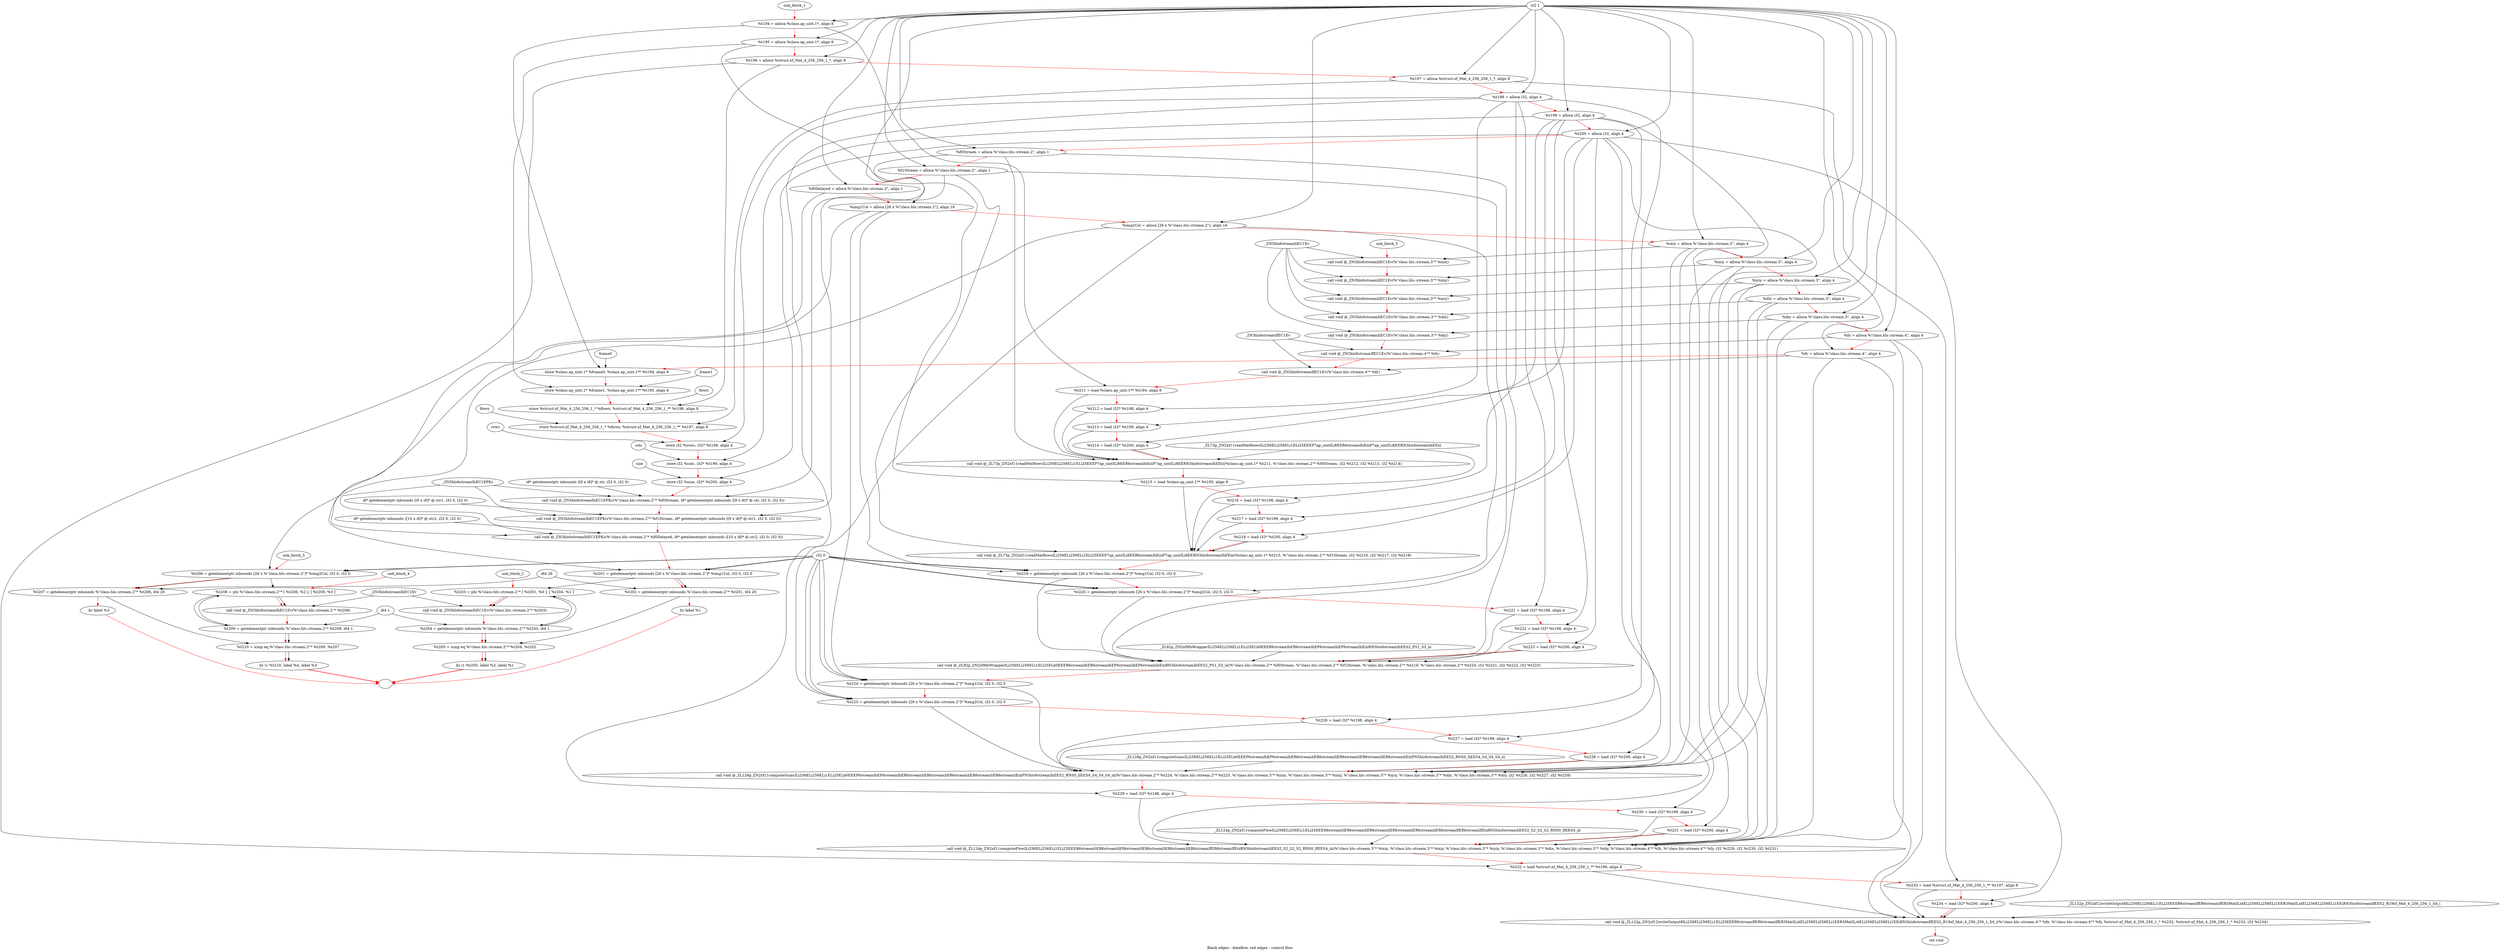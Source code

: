digraph G {
compound=true
label="Black edges - dataflow, red edges - control flow"
"t194" [label="  %t194 = alloca %class.ap_uint.1*, align 8"]
"t195" [label="  %t195 = alloca %class.ap_uint.1*, align 8"]
"t196" [label="  %t196 = alloca %struct.xf_Mat_4_256_256_1_*, align 8"]
"t197" [label="  %t197 = alloca %struct.xf_Mat_4_256_256_1_*, align 8"]
"t198" [label="  %t198 = alloca i32, align 4"]
"t199" [label="  %t199 = alloca i32, align 4"]
"t200" [label="  %t200 = alloca i32, align 4"]
"f0Stream" [label="  %f0Stream = alloca %\"class.hls::stream.2\", align 1"]
"f1Stream" [label="  %f1Stream = alloca %\"class.hls::stream.2\", align 1"]
"f0Delayed" [label="  %f0Delayed = alloca %\"class.hls::stream.2\", align 1"]
"img1Col" [label="  %img1Col = alloca [26 x %\"class.hls::stream.2\"], align 16"]
"img2Col" [label="  %img2Col = alloca [26 x %\"class.hls::stream.2\"], align 16"]
"ixix" [label="  %ixix = alloca %\"class.hls::stream.3\", align 4"]
"ixiy" [label="  %ixiy = alloca %\"class.hls::stream.3\", align 4"]
"iyiy" [label="  %iyiy = alloca %\"class.hls::stream.3\", align 4"]
"dix" [label="  %dix = alloca %\"class.hls::stream.3\", align 4"]
"diy" [label="  %diy = alloca %\"class.hls::stream.3\", align 4"]
"fx" [label="  %fx = alloca %\"class.hls::stream.4\", align 4"]
"fy" [label="  %fy = alloca %\"class.hls::stream.4\", align 4"]
"_1" [label="  store %class.ap_uint.1* %frame0, %class.ap_uint.1** %t194, align 8"]
"_2" [label="  store %class.ap_uint.1* %frame1, %class.ap_uint.1** %t195, align 8"]
"_3" [label="  store %struct.xf_Mat_4_256_256_1_* %flowx, %struct.xf_Mat_4_256_256_1_** %t196, align 8"]
"_4" [label="  store %struct.xf_Mat_4_256_256_1_* %flowy, %struct.xf_Mat_4_256_256_1_** %t197, align 8"]
"_5" [label="  store i32 %rows, i32* %t198, align 4"]
"_6" [label="  store i32 %cols, i32* %t199, align 4"]
"_7" [label="  store i32 %size, i32* %t200, align 4"]
"_8" [label="  call void @_ZN3hls6streamIhEC1EPKc(%\"class.hls::stream.2\"* %f0Stream, i8* getelementptr inbounds ([9 x i8]* @.str, i32 0, i32 0))"]
"_9" [label="  call void @_ZN3hls6streamIhEC1EPKc(%\"class.hls::stream.2\"* %f1Stream, i8* getelementptr inbounds ([9 x i8]* @.str1, i32 0, i32 0))"]
"_10" [label="  call void @_ZN3hls6streamIhEC1EPKc(%\"class.hls::stream.2\"* %f0Delayed, i8* getelementptr inbounds ([10 x i8]* @.str2, i32 0, i32 0))"]
"t201" [label="  %t201 = getelementptr inbounds [26 x %\"class.hls::stream.2\"]* %img1Col, i32 0, i32 0"]
"t202" [label="  %t202 = getelementptr inbounds %\"class.hls::stream.2\"* %t201, i64 26"]
"_11" [label="  br label %1"]
"unk_block_1" -> "t194"[color=red]
"i32 1" -> "t194"
"t194" -> "t195"[color=red weight=2]
"i32 1" -> "t195"
"t195" -> "t196"[color=red weight=2]
"i32 1" -> "t196"
"t196" -> "t197"[color=red weight=2]
"i32 1" -> "t197"
"t197" -> "t198"[color=red weight=2]
"i32 1" -> "t198"
"t198" -> "t199"[color=red weight=2]
"i32 1" -> "t199"
"t199" -> "t200"[color=red weight=2]
"i32 1" -> "t200"
"t200" -> "f0Stream"[color=red weight=2]
"i32 1" -> "f0Stream"
"f0Stream" -> "f1Stream"[color=red weight=2]
"i32 1" -> "f1Stream"
"f1Stream" -> "f0Delayed"[color=red weight=2]
"i32 1" -> "f0Delayed"
"f0Delayed" -> "img1Col"[color=red weight=2]
"i32 1" -> "img1Col"
"img1Col" -> "img2Col"[color=red weight=2]
"i32 1" -> "img2Col"
"img2Col" -> "ixix"[color=red weight=2]
"i32 1" -> "ixix"
"ixix" -> "ixiy"[color=red weight=2]
"i32 1" -> "ixiy"
"ixiy" -> "iyiy"[color=red weight=2]
"i32 1" -> "iyiy"
"iyiy" -> "dix"[color=red weight=2]
"i32 1" -> "dix"
"dix" -> "diy"[color=red weight=2]
"i32 1" -> "diy"
"diy" -> "fx"[color=red weight=2]
"i32 1" -> "fx"
"fx" -> "fy"[color=red weight=2]
"i32 1" -> "fy"
"fy" -> "_1"[color=red weight=2]
"frame0" -> "_1"
"t194" -> "_1"
"_1" -> "_2"[color=red weight=2]
"frame1" -> "_2"
"t195" -> "_2"
"_2" -> "_3"[color=red weight=2]
"flowx" -> "_3"
"t196" -> "_3"
"_3" -> "_4"[color=red weight=2]
"flowy" -> "_4"
"t197" -> "_4"
"_4" -> "_5"[color=red weight=2]
"rows" -> "_5"
"t198" -> "_5"
"_5" -> "_6"[color=red weight=2]
"cols" -> "_6"
"t199" -> "_6"
"_6" -> "_7"[color=red weight=2]
"size" -> "_7"
"t200" -> "_7"
"_7" -> "_8"[color=red weight=2]
"f0Stream" -> "_8"
"i8* getelementptr inbounds ([9 x i8]* @.str, i32 0, i32 0)" -> "_8"
"_ZN3hls6streamIhEC1EPKc" -> "_8"
"_8" -> "_9"[color=red weight=2]
"f1Stream" -> "_9"
"i8* getelementptr inbounds ([9 x i8]* @.str1, i32 0, i32 0)" -> "_9"
"_ZN3hls6streamIhEC1EPKc" -> "_9"
"_9" -> "_10"[color=red weight=2]
"f0Delayed" -> "_10"
"i8* getelementptr inbounds ([10 x i8]* @.str2, i32 0, i32 0)" -> "_10"
"_ZN3hls6streamIhEC1EPKc" -> "_10"
"_10" -> "t201"[color=red weight=2]
"img1Col" -> "t201"
"i32 0" -> "t201"
"i32 0" -> "t201"
"t201" -> "t202"[color=red weight=2]
"t201" -> "t202"
"i64 26" -> "t202"
"t202" -> "_11"[color=red weight=2]
"_11" -> ""[color=red]

"t203" [label="  %t203 = phi %\"class.hls::stream.2\"* [ %t201, %0 ], [ %t204, %1 ]"]
"_12" [label="  call void @_ZN3hls6streamIhEC1Ev(%\"class.hls::stream.2\"* %t203)"]
"t204" [label="  %t204 = getelementptr inbounds %\"class.hls::stream.2\"* %t203, i64 1"]
"t205" [label="  %t205 = icmp eq %\"class.hls::stream.2\"* %t204, %t202"]
"_13" [label="  br i1 %t205, label %2, label %1"]
"unk_block_2" -> "t203"[color=red]
"t201" -> "t203"
"t204" -> "t203"
"t203" -> "_12"[color=red weight=2]
"t203" -> "_12"
"_ZN3hls6streamIhEC1Ev" -> "_12"
"_12" -> "t204"[color=red weight=2]
"t203" -> "t204"
"i64 1" -> "t204"
"t204" -> "t205"[color=red weight=2]
"t204" -> "t205"
"t202" -> "t205"
"t205" -> "_13"[color=red weight=2]
"t205" -> "_13"
"_13" -> ""[color=red]
"_13" -> ""[color=red]

"t206" [label="  %t206 = getelementptr inbounds [26 x %\"class.hls::stream.2\"]* %img2Col, i32 0, i32 0"]
"t207" [label="  %t207 = getelementptr inbounds %\"class.hls::stream.2\"* %t206, i64 26"]
"_14" [label="  br label %3"]
"unk_block_3" -> "t206"[color=red]
"img2Col" -> "t206"
"i32 0" -> "t206"
"i32 0" -> "t206"
"t206" -> "t207"[color=red weight=2]
"t206" -> "t207"
"i64 26" -> "t207"
"t207" -> "_14"[color=red weight=2]
"_14" -> ""[color=red]

"t208" [label="  %t208 = phi %\"class.hls::stream.2\"* [ %t206, %2 ], [ %t209, %3 ]"]
"_15" [label="  call void @_ZN3hls6streamIhEC1Ev(%\"class.hls::stream.2\"* %t208)"]
"t209" [label="  %t209 = getelementptr inbounds %\"class.hls::stream.2\"* %t208, i64 1"]
"t210" [label="  %t210 = icmp eq %\"class.hls::stream.2\"* %t209, %t207"]
"_16" [label="  br i1 %t210, label %4, label %3"]
"unk_block_4" -> "t208"[color=red]
"t206" -> "t208"
"t209" -> "t208"
"t208" -> "_15"[color=red weight=2]
"t208" -> "_15"
"_ZN3hls6streamIhEC1Ev" -> "_15"
"_15" -> "t209"[color=red weight=2]
"t208" -> "t209"
"i64 1" -> "t209"
"t209" -> "t210"[color=red weight=2]
"t209" -> "t210"
"t207" -> "t210"
"t210" -> "_16"[color=red weight=2]
"t210" -> "_16"
"_16" -> ""[color=red]
"_16" -> ""[color=red]

"_17" [label="  call void @_ZN3hls6streamIiEC1Ev(%\"class.hls::stream.3\"* %ixix)"]
"_18" [label="  call void @_ZN3hls6streamIiEC1Ev(%\"class.hls::stream.3\"* %ixiy)"]
"_19" [label="  call void @_ZN3hls6streamIiEC1Ev(%\"class.hls::stream.3\"* %iyiy)"]
"_20" [label="  call void @_ZN3hls6streamIiEC1Ev(%\"class.hls::stream.3\"* %dix)"]
"_21" [label="  call void @_ZN3hls6streamIiEC1Ev(%\"class.hls::stream.3\"* %diy)"]
"_22" [label="  call void @_ZN3hls6streamIfEC1Ev(%\"class.hls::stream.4\"* %fx)"]
"_23" [label="  call void @_ZN3hls6streamIfEC1Ev(%\"class.hls::stream.4\"* %fy)"]
"t211" [label="  %t211 = load %class.ap_uint.1** %t194, align 8"]
"t212" [label="  %t212 = load i32* %t198, align 4"]
"t213" [label="  %t213 = load i32* %t199, align 4"]
"t214" [label="  %t214 = load i32* %t200, align 4"]
"_24" [label="  call void @_ZL73p_ZN2xf11readMatRowsILi256ELi256ELi1ELi25EEEP7ap_uintILi8EER6streamIhEiiiP7ap_uintILi8EERN3hls6streamIhEEiii(%class.ap_uint.1* %t211, %\"class.hls::stream.2\"* %f0Stream, i32 %t212, i32 %t213, i32 %t214)"]
"t215" [label="  %t215 = load %class.ap_uint.1** %t195, align 8"]
"t216" [label="  %t216 = load i32* %t198, align 4"]
"t217" [label="  %t217 = load i32* %t199, align 4"]
"t218" [label="  %t218 = load i32* %t200, align 4"]
"_25" [label="  call void @_ZL73p_ZN2xf11readMatRowsILi256ELi256ELi1ELi25EEEP7ap_uintILi8EER6streamIhEiiiP7ap_uintILi8EERN3hls6streamIhEEiii(%class.ap_uint.1* %t215, %\"class.hls::stream.2\"* %f1Stream, i32 %t216, i32 %t217, i32 %t218)"]
"t219" [label="  %t219 = getelementptr inbounds [26 x %\"class.hls::stream.2\"]* %img1Col, i32 0, i32 0"]
"t220" [label="  %t220 = getelementptr inbounds [26 x %\"class.hls::stream.2\"]* %img2Col, i32 0, i32 0"]
"t221" [label="  %t221 = load i32* %t198, align 4"]
"t222" [label="  %t222 = load i32* %t199, align 4"]
"t223" [label="  %t223 = load i32* %t200, align 4"]
"_26" [label="  call void @_ZL92p_ZN2xf9lbWrapperILi256ELi256ELi1ELi25ELb0EEER6streamIhER6streamIhEP6streamIhEP6streamIhEiiiRN3hls6streamIhEES2_PS1_S3_iii(%\"class.hls::stream.2\"* %f0Stream, %\"class.hls::stream.2\"* %f1Stream, %\"class.hls::stream.2\"* %t219, %\"class.hls::stream.2\"* %t220, i32 %t221, i32 %t222, i32 %t223)"]
"t224" [label="  %t224 = getelementptr inbounds [26 x %\"class.hls::stream.2\"]* %img1Col, i32 0, i32 0"]
"t225" [label="  %t225 = getelementptr inbounds [26 x %\"class.hls::stream.2\"]* %img2Col, i32 0, i32 0"]
"t226" [label="  %t226 = load i32* %t198, align 4"]
"t227" [label="  %t227 = load i32* %t199, align 4"]
"t228" [label="  %t228 = load i32* %t200, align 4"]
"_27" [label="  call void @_ZL128p_ZN2xf11computeSumsILi256ELi256ELi1ELi25ELb0EEEP6streamIhEP6streamIhER6streamIiER6streamIiER6streamIiER6streamIiER6streamIiEiiiPN3hls6streamIhEES2_RNS0_IiEES4_S4_S4_S4_iii(%\"class.hls::stream.2\"* %t224, %\"class.hls::stream.2\"* %t225, %\"class.hls::stream.3\"* %ixix, %\"class.hls::stream.3\"* %ixiy, %\"class.hls::stream.3\"* %iyiy, %\"class.hls::stream.3\"* %dix, %\"class.hls::stream.3\"* %diy, i32 %t226, i32 %t227, i32 %t228)"]
"t229" [label="  %t229 = load i32* %t198, align 4"]
"t230" [label="  %t230 = load i32* %t199, align 4"]
"t231" [label="  %t231 = load i32* %t200, align 4"]
"_28" [label="  call void @_ZL124p_ZN2xf11computeFlowILi256ELi256ELi1ELi25EEER6streamIiER6streamIiER6streamIiER6streamIiER6streamIiER6streamIfER6streamIfEiiiRN3hls6streamIiEES2_S2_S2_S2_RNS0_IfEES4_iii(%\"class.hls::stream.3\"* %ixix, %\"class.hls::stream.3\"* %ixiy, %\"class.hls::stream.3\"* %iyiy, %\"class.hls::stream.3\"* %dix, %\"class.hls::stream.3\"* %diy, %\"class.hls::stream.4\"* %fx, %\"class.hls::stream.4\"* %fy, i32 %t229, i32 %t230, i32 %t231)"]
"t232" [label="  %t232 = load %struct.xf_Mat_4_256_256_1_** %t196, align 8"]
"t233" [label="  %t233 = load %struct.xf_Mat_4_256_256_1_** %t197, align 8"]
"t234" [label="  %t234 = load i32* %t200, align 4"]
"_29" [label="  call void @_ZL122p_ZN2xf12writeOutput8ILi256ELi256ELi1ELi25EEER6streamIfER6streamIfER3MatILi4ELi256ELi256ELi1EER3MatILi4ELi256ELi256ELi1EEiRN3hls6streamIfEES2_R19xf_Mat_4_256_256_1_S4_i(%\"class.hls::stream.4\"* %fx, %\"class.hls::stream.4\"* %fy, %struct.xf_Mat_4_256_256_1_* %t232, %struct.xf_Mat_4_256_256_1_* %t233, i32 %t234)"]
"_30" [label="  ret void"]
"unk_block_5" -> "_17"[color=red]
"ixix" -> "_17"
"_ZN3hls6streamIiEC1Ev" -> "_17"
"_17" -> "_18"[color=red weight=2]
"ixiy" -> "_18"
"_ZN3hls6streamIiEC1Ev" -> "_18"
"_18" -> "_19"[color=red weight=2]
"iyiy" -> "_19"
"_ZN3hls6streamIiEC1Ev" -> "_19"
"_19" -> "_20"[color=red weight=2]
"dix" -> "_20"
"_ZN3hls6streamIiEC1Ev" -> "_20"
"_20" -> "_21"[color=red weight=2]
"diy" -> "_21"
"_ZN3hls6streamIiEC1Ev" -> "_21"
"_21" -> "_22"[color=red weight=2]
"fx" -> "_22"
"_ZN3hls6streamIfEC1Ev" -> "_22"
"_22" -> "_23"[color=red weight=2]
"fy" -> "_23"
"_ZN3hls6streamIfEC1Ev" -> "_23"
"_23" -> "t211"[color=red weight=2]
"t194" -> "t211"
"t211" -> "t212"[color=red weight=2]
"t198" -> "t212"
"t212" -> "t213"[color=red weight=2]
"t199" -> "t213"
"t213" -> "t214"[color=red weight=2]
"t200" -> "t214"
"t214" -> "_24"[color=red weight=2]
"t211" -> "_24"
"f0Stream" -> "_24"
"t212" -> "_24"
"t213" -> "_24"
"t214" -> "_24"
"_ZL73p_ZN2xf11readMatRowsILi256ELi256ELi1ELi25EEEP7ap_uintILi8EER6streamIhEiiiP7ap_uintILi8EERN3hls6streamIhEEiii" -> "_24"
"_24" -> "t215"[color=red weight=2]
"t195" -> "t215"
"t215" -> "t216"[color=red weight=2]
"t198" -> "t216"
"t216" -> "t217"[color=red weight=2]
"t199" -> "t217"
"t217" -> "t218"[color=red weight=2]
"t200" -> "t218"
"t218" -> "_25"[color=red weight=2]
"t215" -> "_25"
"f1Stream" -> "_25"
"t216" -> "_25"
"t217" -> "_25"
"t218" -> "_25"
"_ZL73p_ZN2xf11readMatRowsILi256ELi256ELi1ELi25EEEP7ap_uintILi8EER6streamIhEiiiP7ap_uintILi8EERN3hls6streamIhEEiii" -> "_25"
"_25" -> "t219"[color=red weight=2]
"img1Col" -> "t219"
"i32 0" -> "t219"
"i32 0" -> "t219"
"t219" -> "t220"[color=red weight=2]
"img2Col" -> "t220"
"i32 0" -> "t220"
"i32 0" -> "t220"
"t220" -> "t221"[color=red weight=2]
"t198" -> "t221"
"t221" -> "t222"[color=red weight=2]
"t199" -> "t222"
"t222" -> "t223"[color=red weight=2]
"t200" -> "t223"
"t223" -> "_26"[color=red weight=2]
"f0Stream" -> "_26"
"f1Stream" -> "_26"
"t219" -> "_26"
"t220" -> "_26"
"t221" -> "_26"
"t222" -> "_26"
"t223" -> "_26"
"_ZL92p_ZN2xf9lbWrapperILi256ELi256ELi1ELi25ELb0EEER6streamIhER6streamIhEP6streamIhEP6streamIhEiiiRN3hls6streamIhEES2_PS1_S3_iii" -> "_26"
"_26" -> "t224"[color=red weight=2]
"img1Col" -> "t224"
"i32 0" -> "t224"
"i32 0" -> "t224"
"t224" -> "t225"[color=red weight=2]
"img2Col" -> "t225"
"i32 0" -> "t225"
"i32 0" -> "t225"
"t225" -> "t226"[color=red weight=2]
"t198" -> "t226"
"t226" -> "t227"[color=red weight=2]
"t199" -> "t227"
"t227" -> "t228"[color=red weight=2]
"t200" -> "t228"
"t228" -> "_27"[color=red weight=2]
"t224" -> "_27"
"t225" -> "_27"
"ixix" -> "_27"
"ixiy" -> "_27"
"iyiy" -> "_27"
"dix" -> "_27"
"diy" -> "_27"
"t226" -> "_27"
"t227" -> "_27"
"t228" -> "_27"
"_ZL128p_ZN2xf11computeSumsILi256ELi256ELi1ELi25ELb0EEEP6streamIhEP6streamIhER6streamIiER6streamIiER6streamIiER6streamIiER6streamIiEiiiPN3hls6streamIhEES2_RNS0_IiEES4_S4_S4_S4_iii" -> "_27"
"_27" -> "t229"[color=red weight=2]
"t198" -> "t229"
"t229" -> "t230"[color=red weight=2]
"t199" -> "t230"
"t230" -> "t231"[color=red weight=2]
"t200" -> "t231"
"t231" -> "_28"[color=red weight=2]
"ixix" -> "_28"
"ixiy" -> "_28"
"iyiy" -> "_28"
"dix" -> "_28"
"diy" -> "_28"
"fx" -> "_28"
"fy" -> "_28"
"t229" -> "_28"
"t230" -> "_28"
"t231" -> "_28"
"_ZL124p_ZN2xf11computeFlowILi256ELi256ELi1ELi25EEER6streamIiER6streamIiER6streamIiER6streamIiER6streamIiER6streamIfER6streamIfEiiiRN3hls6streamIiEES2_S2_S2_S2_RNS0_IfEES4_iii" -> "_28"
"_28" -> "t232"[color=red weight=2]
"t196" -> "t232"
"t232" -> "t233"[color=red weight=2]
"t197" -> "t233"
"t233" -> "t234"[color=red weight=2]
"t200" -> "t234"
"t234" -> "_29"[color=red weight=2]
"fx" -> "_29"
"fy" -> "_29"
"t232" -> "_29"
"t233" -> "_29"
"t234" -> "_29"
"_ZL122p_ZN2xf12writeOutput8ILi256ELi256ELi1ELi25EEER6streamIfER6streamIfER3MatILi4ELi256ELi256ELi1EER3MatILi4ELi256ELi256ELi1EEiRN3hls6streamIfEES2_R19xf_Mat_4_256_256_1_S4_i" -> "_29"
"_29" -> "_30"[color=red weight=2]

}
